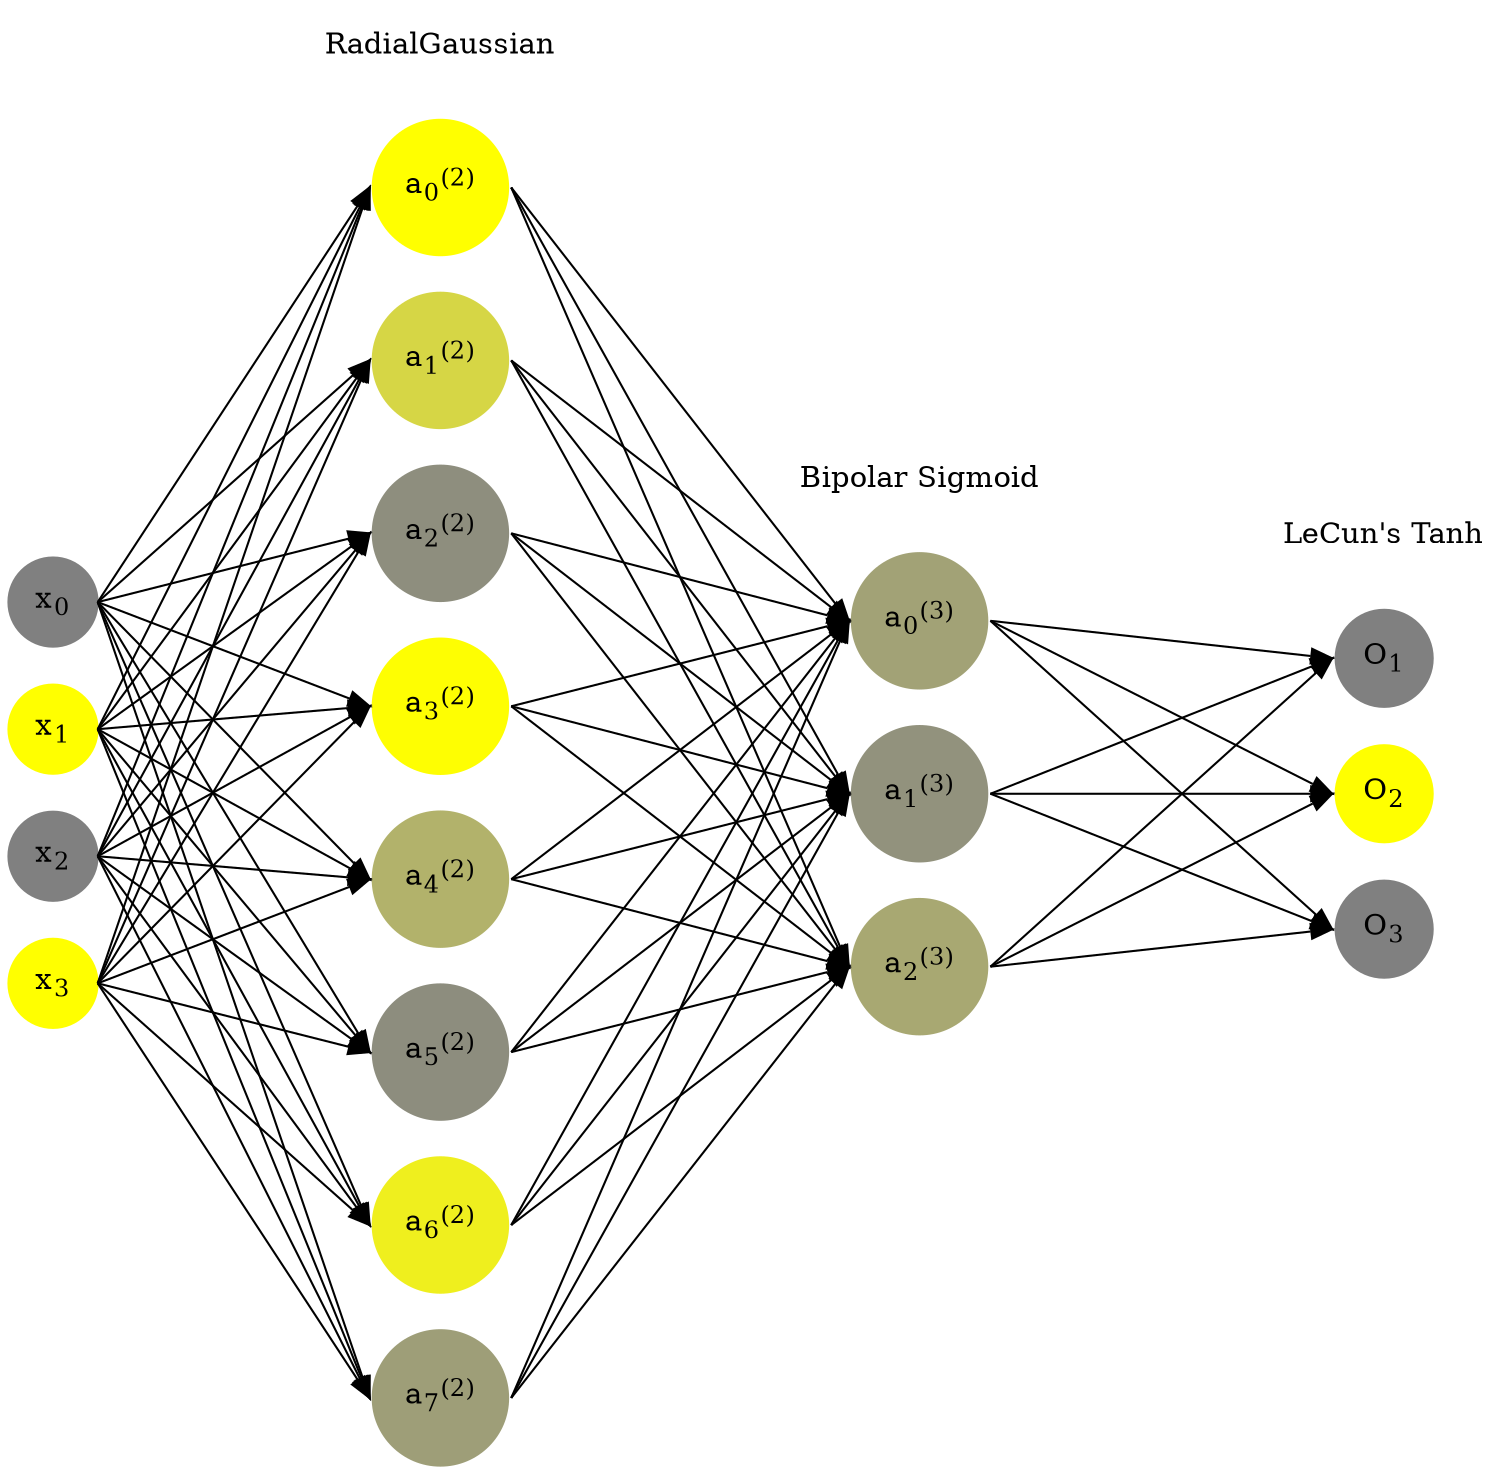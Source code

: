 digraph G {
	rankdir = LR;
	splines=false;
	edge[style=invis];
	ranksep= 1.4;
	{
	node [shape=circle, color="0.1667, 0.0, 0.5", style=filled, fillcolor="0.1667, 0.0, 0.5"];
	x0 [label=<x<sub>0</sub>>];
	}
	{
	node [shape=circle, color="0.1667, 1.0, 1.0", style=filled, fillcolor="0.1667, 1.0, 1.0"];
	x1 [label=<x<sub>1</sub>>];
	}
	{
	node [shape=circle, color="0.1667, 0.0, 0.5", style=filled, fillcolor="0.1667, 0.0, 0.5"];
	x2 [label=<x<sub>2</sub>>];
	}
	{
	node [shape=circle, color="0.1667, 1.0, 1.0", style=filled, fillcolor="0.1667, 1.0, 1.0"];
	x3 [label=<x<sub>3</sub>>];
	}
	{
	node [shape=circle, color="0.1667, 0.999228, 0.999614", style=filled, fillcolor="0.1667, 0.999228, 0.999614"];
	a02 [label=<a<sub>0</sub><sup>(2)</sup>>];
	}
	{
	node [shape=circle, color="0.1667, 0.673324, 0.836662", style=filled, fillcolor="0.1667, 0.673324, 0.836662"];
	a12 [label=<a<sub>1</sub><sup>(2)</sup>>];
	}
	{
	node [shape=circle, color="0.1667, 0.112644, 0.556322", style=filled, fillcolor="0.1667, 0.112644, 0.556322"];
	a22 [label=<a<sub>2</sub><sup>(2)</sup>>];
	}
	{
	node [shape=circle, color="0.1667, 0.991310, 0.995655", style=filled, fillcolor="0.1667, 0.991310, 0.995655"];
	a32 [label=<a<sub>3</sub><sup>(2)</sup>>];
	}
	{
	node [shape=circle, color="0.1667, 0.396335, 0.698167", style=filled, fillcolor="0.1667, 0.396335, 0.698167"];
	a42 [label=<a<sub>4</sub><sup>(2)</sup>>];
	}
	{
	node [shape=circle, color="0.1667, 0.106882, 0.553441", style=filled, fillcolor="0.1667, 0.106882, 0.553441"];
	a52 [label=<a<sub>5</sub><sup>(2)</sup>>];
	}
	{
	node [shape=circle, color="0.1667, 0.873069, 0.936534", style=filled, fillcolor="0.1667, 0.873069, 0.936534"];
	a62 [label=<a<sub>6</sub><sup>(2)</sup>>];
	}
	{
	node [shape=circle, color="0.1667, 0.237321, 0.618660", style=filled, fillcolor="0.1667, 0.237321, 0.618660"];
	a72 [label=<a<sub>7</sub><sup>(2)</sup>>];
	}
	{
	node [shape=circle, color="0.1667, 0.272310, 0.636155", style=filled, fillcolor="0.1667, 0.272310, 0.636155"];
	a03 [label=<a<sub>0</sub><sup>(3)</sup>>];
	}
	{
	node [shape=circle, color="0.1667, 0.144704, 0.572352", style=filled, fillcolor="0.1667, 0.144704, 0.572352"];
	a13 [label=<a<sub>1</sub><sup>(3)</sup>>];
	}
	{
	node [shape=circle, color="0.1667, 0.319880, 0.659940", style=filled, fillcolor="0.1667, 0.319880, 0.659940"];
	a23 [label=<a<sub>2</sub><sup>(3)</sup>>];
	}
	{
	node [shape=circle, color="0.1667, 0.0, 0.5", style=filled, fillcolor="0.1667, 0.0, 0.5"];
	O1 [label=<O<sub>1</sub>>];
	}
	{
	node [shape=circle, color="0.1667, 1.0, 1.0", style=filled, fillcolor="0.1667, 1.0, 1.0"];
	O2 [label=<O<sub>2</sub>>];
	}
	{
	node [shape=circle, color="0.1667, 0.0, 0.5", style=filled, fillcolor="0.1667, 0.0, 0.5"];
	O3 [label=<O<sub>3</sub>>];
	}
	{
	rank=same;
	x0->x1->x2->x3;
	}
	{
	rank=same;
	a02->a12->a22->a32->a42->a52->a62->a72;
	}
	{
	rank=same;
	a03->a13->a23;
	}
	{
	rank=same;
	O1->O2->O3;
	}
	l1 [shape=plaintext,label="RadialGaussian"];
	l1->a02;
	{rank=same; l1;a02};
	l2 [shape=plaintext,label="Bipolar Sigmoid"];
	l2->a03;
	{rank=same; l2;a03};
	l3 [shape=plaintext,label="LeCun's Tanh"];
	l3->O1;
	{rank=same; l3;O1};
edge[style=solid, tailport=e, headport=w];
	{x0;x1;x2;x3} -> {a02;a12;a22;a32;a42;a52;a62;a72};
	{a02;a12;a22;a32;a42;a52;a62;a72} -> {a03;a13;a23};
	{a03;a13;a23} -> {O1,O2,O3};
}